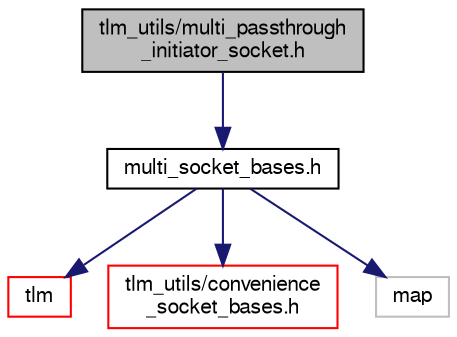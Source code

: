 digraph "tlm_utils/multi_passthrough_initiator_socket.h"
{
  edge [fontname="FreeSans",fontsize="10",labelfontname="FreeSans",labelfontsize="10"];
  node [fontname="FreeSans",fontsize="10",shape=record];
  Node0 [label="tlm_utils/multi_passthrough\l_initiator_socket.h",height=0.2,width=0.4,color="black", fillcolor="grey75", style="filled", fontcolor="black"];
  Node0 -> Node1 [color="midnightblue",fontsize="10",style="solid",fontname="FreeSans"];
  Node1 [label="multi_socket_bases.h",height=0.2,width=0.4,color="black", fillcolor="white", style="filled",URL="$a00803.html"];
  Node1 -> Node2 [color="midnightblue",fontsize="10",style="solid",fontname="FreeSans"];
  Node2 [label="tlm",height=0.2,width=0.4,color="red", fillcolor="white", style="filled",URL="$a00671.html"];
  Node1 -> Node239 [color="midnightblue",fontsize="10",style="solid",fontname="FreeSans"];
  Node239 [label="tlm_utils/convenience\l_socket_bases.h",height=0.2,width=0.4,color="red", fillcolor="white", style="filled",URL="$a00788.html"];
  Node1 -> Node240 [color="midnightblue",fontsize="10",style="solid",fontname="FreeSans"];
  Node240 [label="map",height=0.2,width=0.4,color="grey75", fillcolor="white", style="filled"];
}
